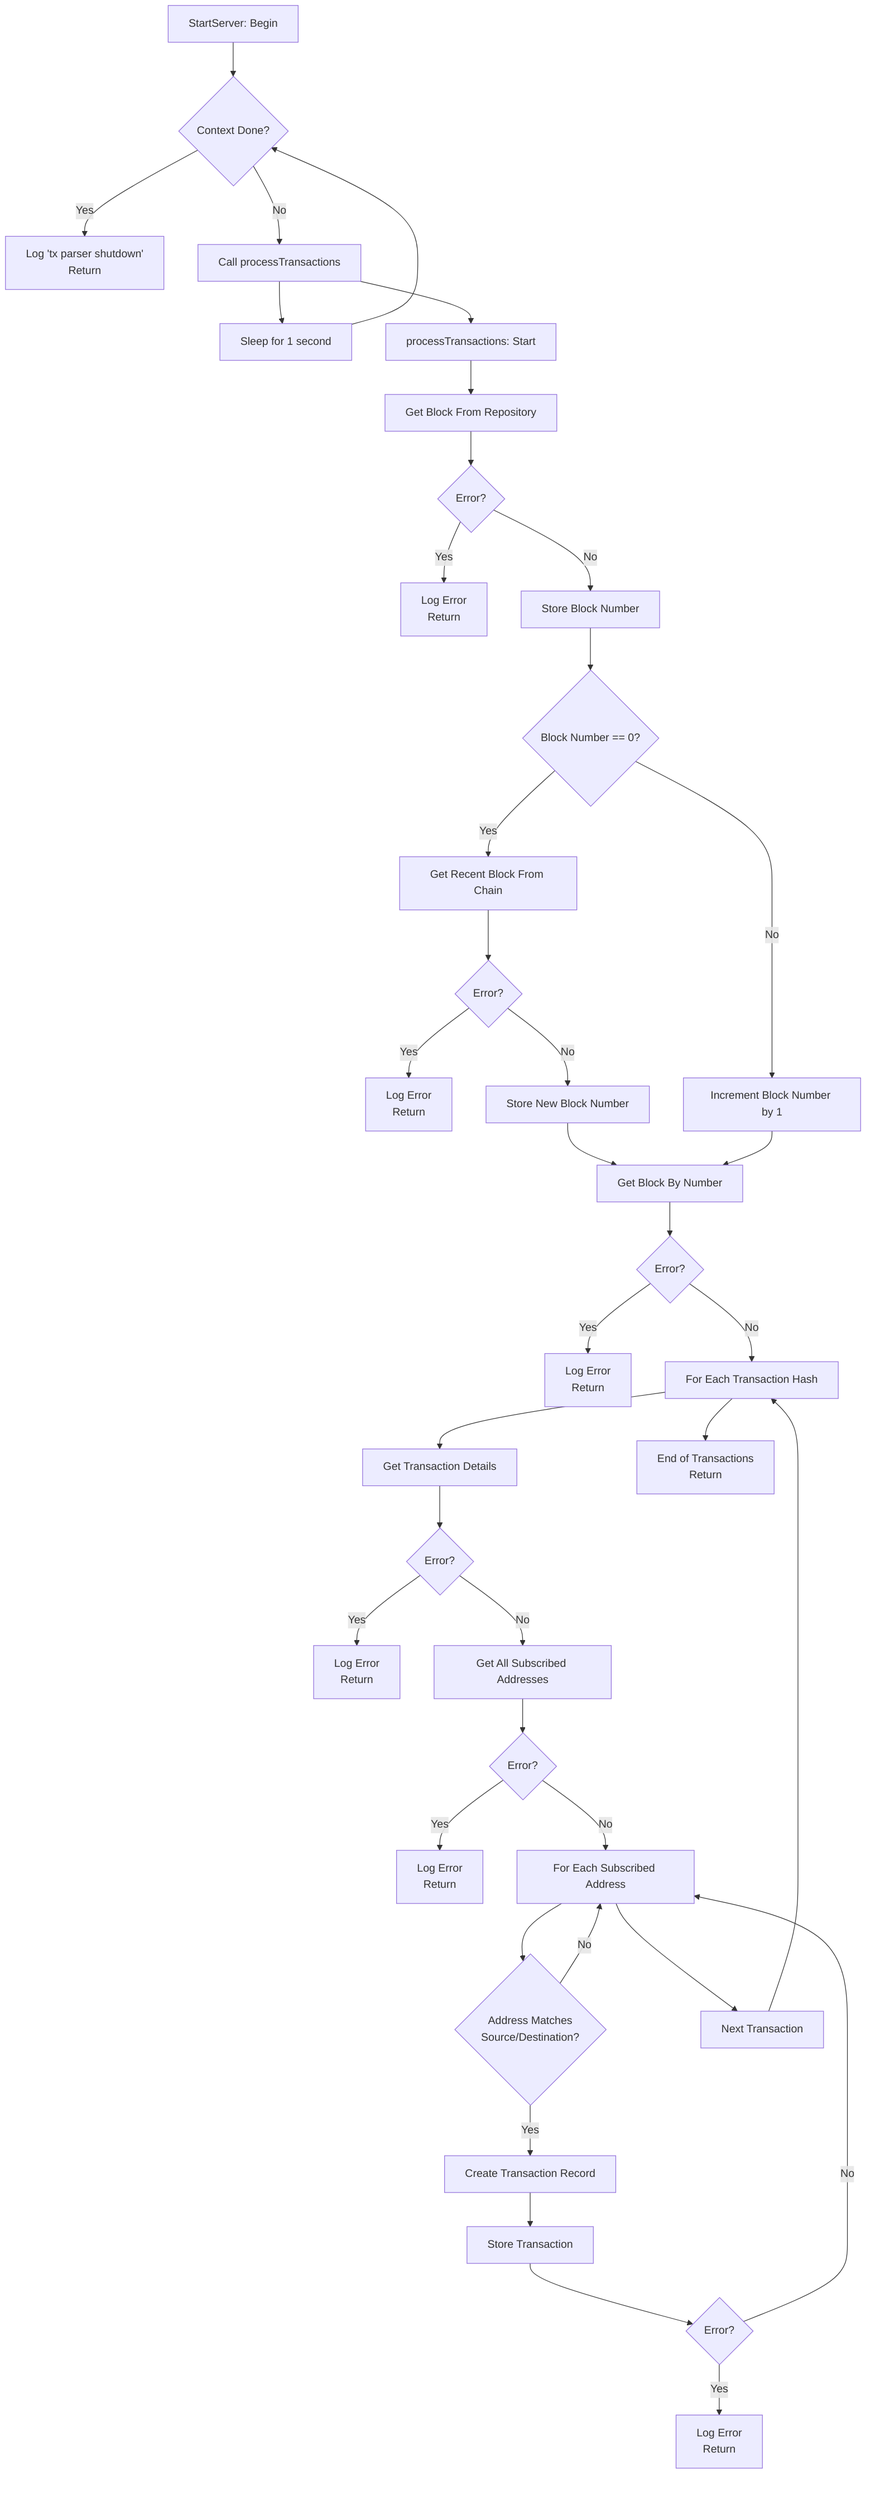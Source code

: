 flowchart TD
%% Main Server Loop
    A[StartServer: Begin] --> B{Context Done?}
    B -->|Yes| C[Log 'tx parser shutdown'\nReturn]
    B -->|No| D[Call processTransactions]
    D --> E[Sleep for 1 second]
    E --> B

%% Process Transactions Function
    D --> F[processTransactions: Start]
    F --> G[Get Block From Repository]
    G --> H{Error?}
    H -->|Yes| I[Log Error\nReturn]
    H -->|No| J[Store Block Number]
    J --> K{Block Number == 0?}
    K -->|Yes| L[Get Recent Block From Chain]
    L --> M{Error?}
    M -->|Yes| N[Log Error\nReturn]
    M -->|No| O[Store New Block Number]
    K -->|No| P[Increment Block Number by 1]
    O --> Q[Get Block By Number]
    P --> Q
    Q --> R{Error?}
    R -->|Yes| S[Log Error\nReturn]
    R -->|No| T[For Each Transaction Hash]

%% Transaction Processing
    T --> U[Get Transaction Details]
    U --> V{Error?}
    V -->|Yes| W[Log Error\nReturn]
    V -->|No| X[Get All Subscribed Addresses]
    X --> Y{Error?}
    Y -->|Yes| Z[Log Error\nReturn]
    Y -->|No| AA[For Each Subscribed Address]

%% Address Matching
    AA --> AB{Address Matches\nSource/Destination?}
    AB -->|No| AA
    AB -->|Yes| AC[Create Transaction Record]
    AC --> AD[Store Transaction]
    AD --> AE{Error?}
    AE -->|Yes| AF[Log Error\nReturn]
    AE -->|No| AA

%% Flow Completion
    AA --> AG[Next Transaction]
    AG --> T
    T --> AH[End of Transactions\nReturn]